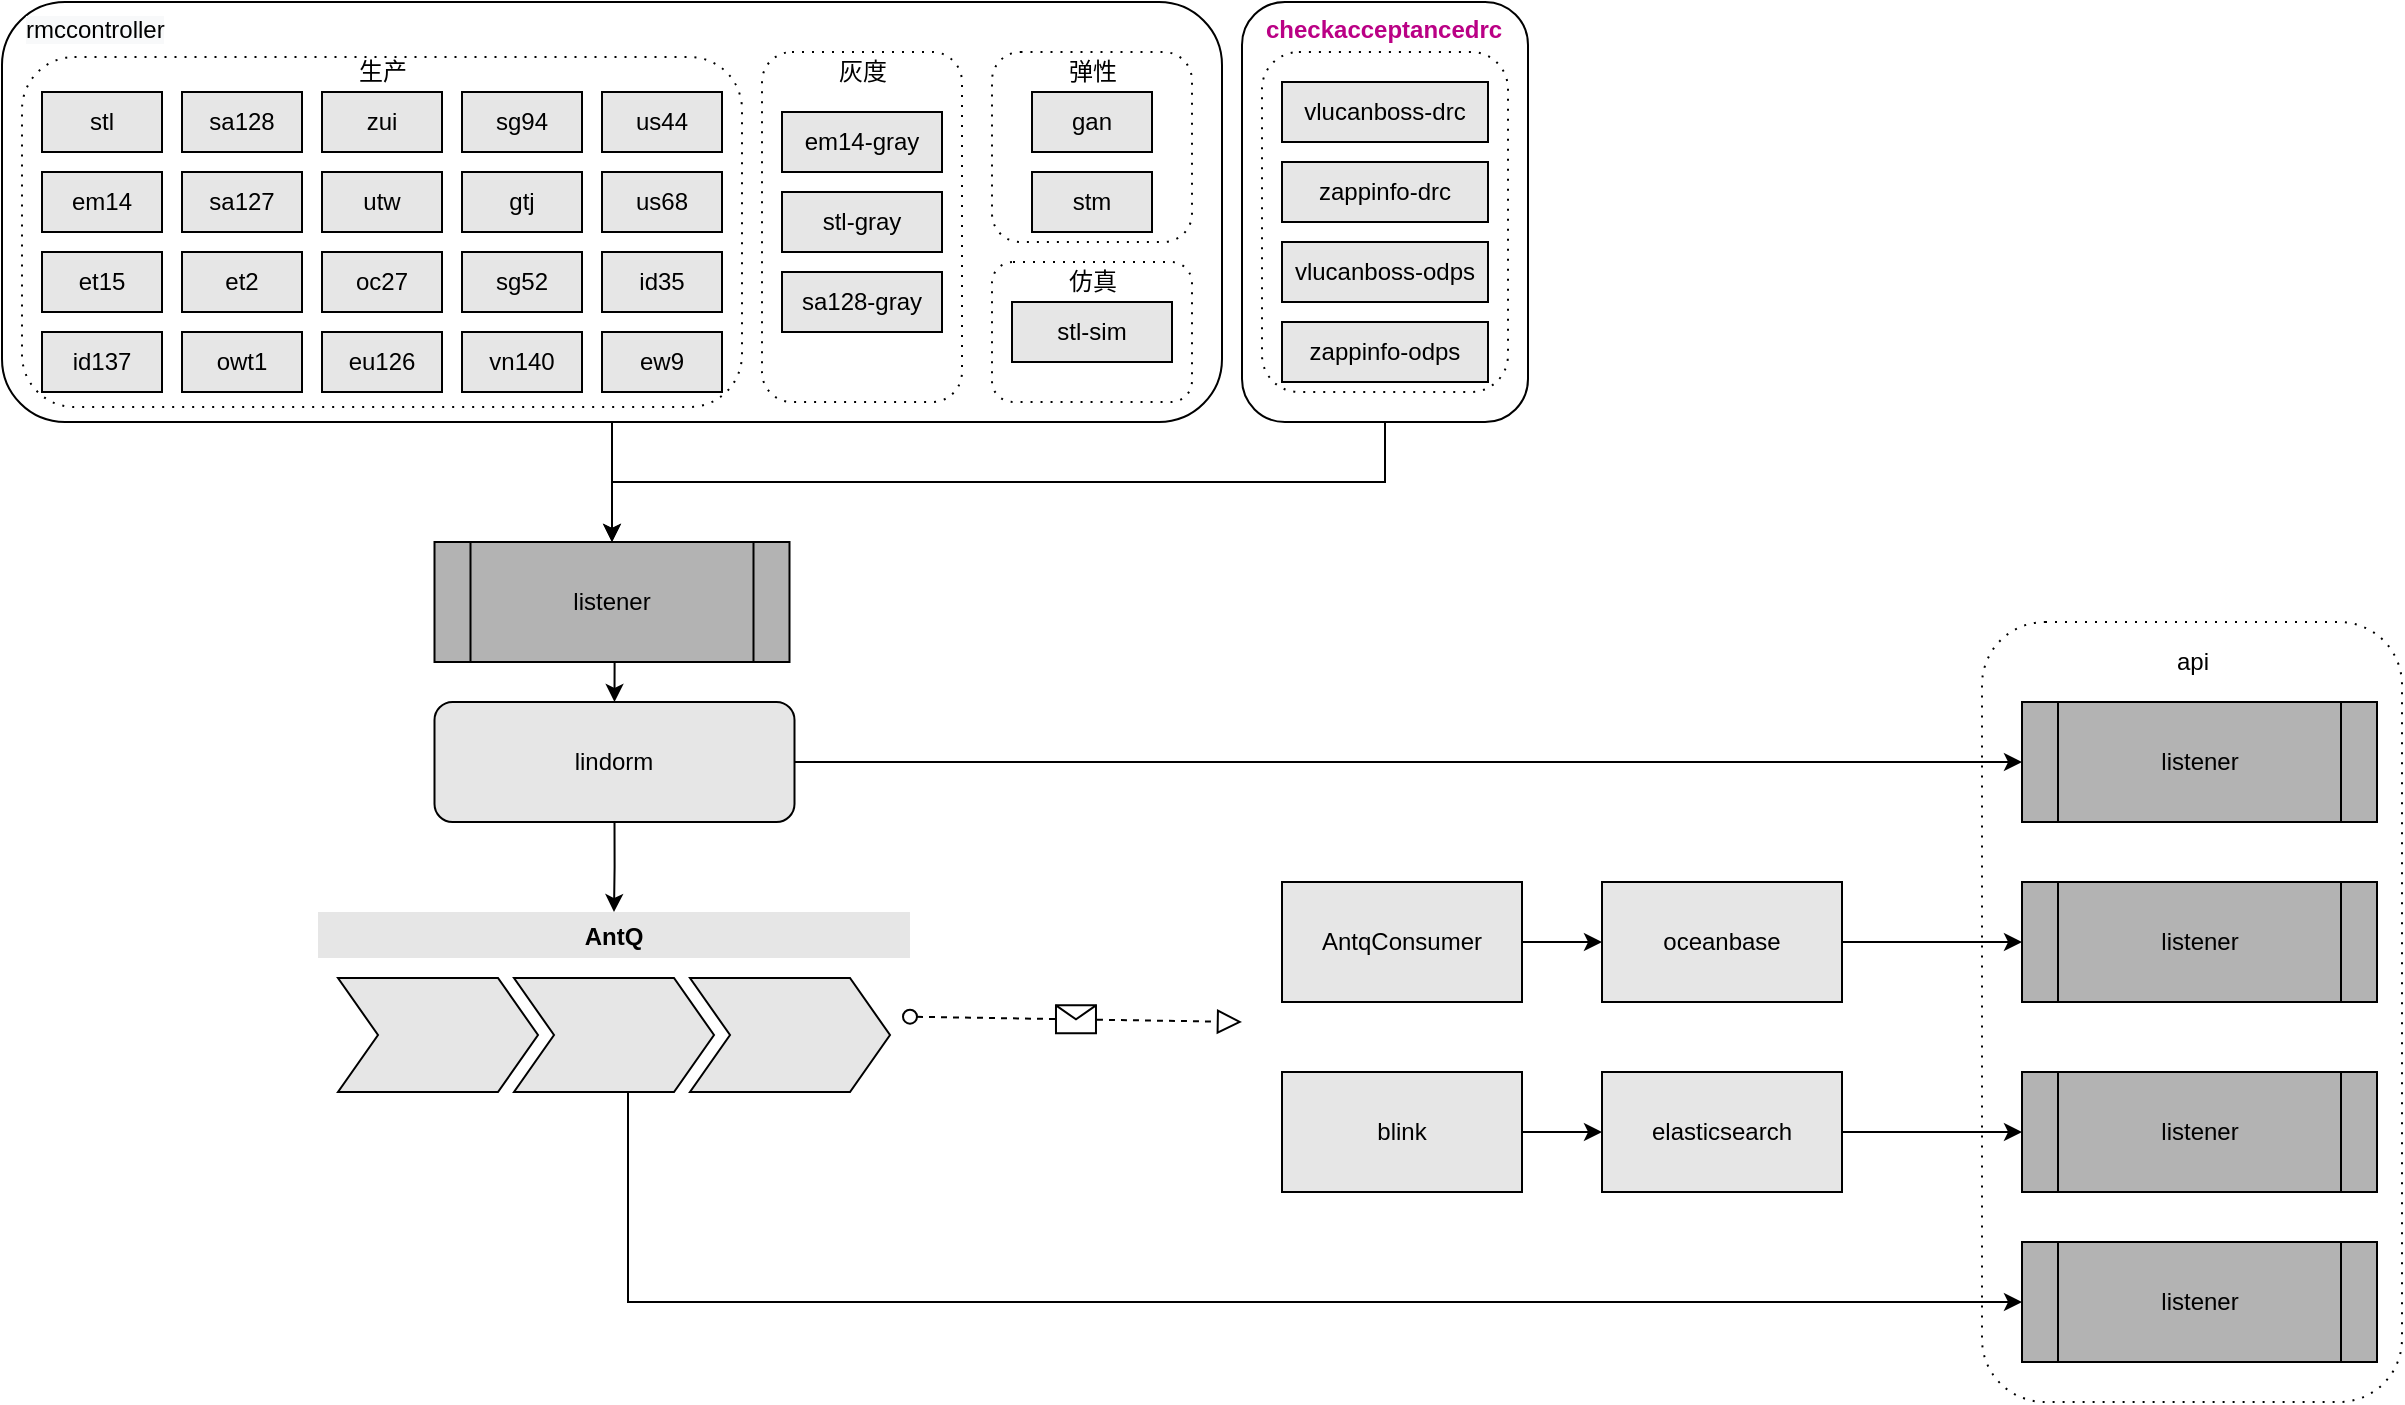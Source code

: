 <mxfile version="13.7.9" type="github">
  <diagram id="nsVZ0QjiAOskGajyH8Sn" name="Page-1">
    <mxGraphModel dx="1779" dy="938" grid="1" gridSize="10" guides="1" tooltips="1" connect="1" arrows="1" fold="1" page="1" pageScale="1" pageWidth="827" pageHeight="1169" math="0" shadow="0">
      <root>
        <mxCell id="0" />
        <mxCell id="1" parent="0" />
        <mxCell id="PoibLMgNMMtjzj_5lVRd-1" value="" style="rounded=1;whiteSpace=wrap;html=1;" vertex="1" parent="1">
          <mxGeometry x="160" y="130" width="610" height="210" as="geometry" />
        </mxCell>
        <mxCell id="PoibLMgNMMtjzj_5lVRd-183" value="" style="shape=ext;rounded=1;html=1;whiteSpace=wrap;dashed=1;dashPattern=1 4;" vertex="1" parent="1">
          <mxGeometry x="170" y="157.5" width="360" height="175" as="geometry" />
        </mxCell>
        <mxCell id="PoibLMgNMMtjzj_5lVRd-179" style="edgeStyle=orthogonalEdgeStyle;rounded=0;orthogonalLoop=1;jettySize=auto;html=1;exitX=0.5;exitY=1;exitDx=0;exitDy=0;entryX=0.5;entryY=0;entryDx=0;entryDy=0;strokeColor=#000000;fillColor=#E6E6E6;" edge="1" parent="1" source="PoibLMgNMMtjzj_5lVRd-1" target="PoibLMgNMMtjzj_5lVRd-172">
          <mxGeometry relative="1" as="geometry" />
        </mxCell>
        <mxCell id="PoibLMgNMMtjzj_5lVRd-2" value="" style="shape=ext;rounded=1;html=1;whiteSpace=wrap;dashed=1;dashPattern=1 4;" vertex="1" parent="1">
          <mxGeometry x="655" y="260" width="100" height="70" as="geometry" />
        </mxCell>
        <mxCell id="PoibLMgNMMtjzj_5lVRd-3" value="" style="shape=ext;rounded=1;html=1;whiteSpace=wrap;dashed=1;dashPattern=1 4;" vertex="1" parent="1">
          <mxGeometry x="655" y="155" width="100" height="95" as="geometry" />
        </mxCell>
        <mxCell id="PoibLMgNMMtjzj_5lVRd-4" value="" style="shape=ext;rounded=1;html=1;whiteSpace=wrap;dashed=1;dashPattern=1 4;" vertex="1" parent="1">
          <mxGeometry x="540" y="155" width="100" height="175" as="geometry" />
        </mxCell>
        <mxCell id="PoibLMgNMMtjzj_5lVRd-5" value="" style="shape=ext;rounded=1;html=1;whiteSpace=wrap;dashed=1;dashPattern=1 4;" vertex="1" parent="1">
          <mxGeometry x="1150" y="440" width="210" height="390" as="geometry" />
        </mxCell>
        <mxCell id="PoibLMgNMMtjzj_5lVRd-6" value="gtj" style="rounded=0;whiteSpace=wrap;html=1;fillColor=#E6E6E6;" vertex="1" parent="1">
          <mxGeometry x="390" y="215" width="60" height="30" as="geometry" />
        </mxCell>
        <mxCell id="PoibLMgNMMtjzj_5lVRd-7" value="sa128" style="rounded=0;whiteSpace=wrap;html=1;fillColor=#E6E6E6;" vertex="1" parent="1">
          <mxGeometry x="250" y="175" width="60" height="30" as="geometry" />
        </mxCell>
        <mxCell id="PoibLMgNMMtjzj_5lVRd-8" value="ew9" style="rounded=0;whiteSpace=wrap;html=1;fillColor=#E6E6E6;" vertex="1" parent="1">
          <mxGeometry x="460" y="295" width="60" height="30" as="geometry" />
        </mxCell>
        <mxCell id="PoibLMgNMMtjzj_5lVRd-9" value="gan" style="rounded=0;whiteSpace=wrap;html=1;fillColor=#E6E6E6;" vertex="1" parent="1">
          <mxGeometry x="675" y="175" width="60" height="30" as="geometry" />
        </mxCell>
        <mxCell id="PoibLMgNMMtjzj_5lVRd-10" value="et2" style="rounded=0;whiteSpace=wrap;html=1;fillColor=#E6E6E6;" vertex="1" parent="1">
          <mxGeometry x="250" y="255" width="60" height="30" as="geometry" />
        </mxCell>
        <mxCell id="PoibLMgNMMtjzj_5lVRd-11" value="zui" style="rounded=0;whiteSpace=wrap;html=1;fillColor=#E6E6E6;" vertex="1" parent="1">
          <mxGeometry x="320" y="175" width="60" height="30" as="geometry" />
        </mxCell>
        <mxCell id="PoibLMgNMMtjzj_5lVRd-12" value="et15" style="rounded=0;whiteSpace=wrap;html=1;fillColor=#E6E6E6;" vertex="1" parent="1">
          <mxGeometry x="180" y="255" width="60" height="30" as="geometry" />
        </mxCell>
        <mxCell id="PoibLMgNMMtjzj_5lVRd-13" value="stl" style="rounded=0;whiteSpace=wrap;html=1;fillColor=#E6E6E6;" vertex="1" parent="1">
          <mxGeometry x="180" y="175" width="60" height="30" as="geometry" />
        </mxCell>
        <mxCell id="PoibLMgNMMtjzj_5lVRd-14" value="em14" style="rounded=0;whiteSpace=wrap;html=1;fillColor=#E6E6E6;" vertex="1" parent="1">
          <mxGeometry x="180" y="215" width="60" height="30" as="geometry" />
        </mxCell>
        <mxCell id="PoibLMgNMMtjzj_5lVRd-15" value="us68" style="rounded=0;whiteSpace=wrap;html=1;fillColor=#E6E6E6;" vertex="1" parent="1">
          <mxGeometry x="460" y="215" width="60" height="30" as="geometry" />
        </mxCell>
        <mxCell id="PoibLMgNMMtjzj_5lVRd-16" value="owt1" style="rounded=0;whiteSpace=wrap;html=1;fillColor=#E6E6E6;" vertex="1" parent="1">
          <mxGeometry x="250" y="295" width="60" height="30" as="geometry" />
        </mxCell>
        <mxCell id="PoibLMgNMMtjzj_5lVRd-17" value="id137" style="rounded=0;whiteSpace=wrap;html=1;fillColor=#E6E6E6;" vertex="1" parent="1">
          <mxGeometry x="180" y="295" width="60" height="30" as="geometry" />
        </mxCell>
        <mxCell id="PoibLMgNMMtjzj_5lVRd-18" value="id35" style="rounded=0;whiteSpace=wrap;html=1;fillColor=#E6E6E6;" vertex="1" parent="1">
          <mxGeometry x="460" y="255" width="60" height="30" as="geometry" />
        </mxCell>
        <mxCell id="PoibLMgNMMtjzj_5lVRd-19" value="oc27" style="rounded=0;whiteSpace=wrap;html=1;fillColor=#E6E6E6;" vertex="1" parent="1">
          <mxGeometry x="320" y="255" width="60" height="30" as="geometry" />
        </mxCell>
        <mxCell id="PoibLMgNMMtjzj_5lVRd-20" value="us44" style="rounded=0;whiteSpace=wrap;html=1;fillColor=#E6E6E6;" vertex="1" parent="1">
          <mxGeometry x="460" y="175" width="60" height="30" as="geometry" />
        </mxCell>
        <mxCell id="PoibLMgNMMtjzj_5lVRd-21" value="sg52" style="rounded=0;whiteSpace=wrap;html=1;fillColor=#E6E6E6;" vertex="1" parent="1">
          <mxGeometry x="390" y="255" width="60" height="30" as="geometry" />
        </mxCell>
        <mxCell id="PoibLMgNMMtjzj_5lVRd-22" value="vn140" style="rounded=0;whiteSpace=wrap;html=1;fillColor=#E6E6E6;" vertex="1" parent="1">
          <mxGeometry x="390" y="295" width="60" height="30" as="geometry" />
        </mxCell>
        <mxCell id="PoibLMgNMMtjzj_5lVRd-23" value="stm" style="rounded=0;whiteSpace=wrap;html=1;fillColor=#E6E6E6;" vertex="1" parent="1">
          <mxGeometry x="675" y="215" width="60" height="30" as="geometry" />
        </mxCell>
        <mxCell id="PoibLMgNMMtjzj_5lVRd-24" value="sa127" style="rounded=0;whiteSpace=wrap;html=1;fillColor=#E6E6E6;" vertex="1" parent="1">
          <mxGeometry x="250" y="215" width="60" height="30" as="geometry" />
        </mxCell>
        <mxCell id="PoibLMgNMMtjzj_5lVRd-25" value="sg94" style="rounded=0;whiteSpace=wrap;html=1;fillColor=#E6E6E6;" vertex="1" parent="1">
          <mxGeometry x="390" y="175" width="60" height="30" as="geometry" />
        </mxCell>
        <mxCell id="PoibLMgNMMtjzj_5lVRd-26" value="utw" style="rounded=0;whiteSpace=wrap;html=1;fillColor=#E6E6E6;" vertex="1" parent="1">
          <mxGeometry x="320" y="215" width="60" height="30" as="geometry" />
        </mxCell>
        <mxCell id="PoibLMgNMMtjzj_5lVRd-178" style="edgeStyle=orthogonalEdgeStyle;rounded=0;orthogonalLoop=1;jettySize=auto;html=1;exitX=1;exitY=0.5;exitDx=0;exitDy=0;entryX=0;entryY=0.5;entryDx=0;entryDy=0;strokeColor=#000000;fillColor=#E6E6E6;" edge="1" parent="1" source="PoibLMgNMMtjzj_5lVRd-44" target="PoibLMgNMMtjzj_5lVRd-174">
          <mxGeometry relative="1" as="geometry" />
        </mxCell>
        <mxCell id="PoibLMgNMMtjzj_5lVRd-44" value="oceanbase" style="whiteSpace=wrap;html=1;rounded=0;fillColor=#E6E6E6;" vertex="1" parent="1">
          <mxGeometry x="960" y="570" width="120" height="60" as="geometry" />
        </mxCell>
        <mxCell id="PoibLMgNMMtjzj_5lVRd-47" value="" style="edgeStyle=orthogonalEdgeStyle;rounded=0;orthogonalLoop=1;jettySize=auto;html=1;fillColor=#E6E6E6;" edge="1" parent="1" source="PoibLMgNMMtjzj_5lVRd-48" target="PoibLMgNMMtjzj_5lVRd-50">
          <mxGeometry relative="1" as="geometry" />
        </mxCell>
        <mxCell id="PoibLMgNMMtjzj_5lVRd-48" value="blink" style="whiteSpace=wrap;html=1;rounded=0;fillColor=#E6E6E6;" vertex="1" parent="1">
          <mxGeometry x="800" y="665" width="120" height="60" as="geometry" />
        </mxCell>
        <mxCell id="PoibLMgNMMtjzj_5lVRd-177" style="edgeStyle=orthogonalEdgeStyle;rounded=0;orthogonalLoop=1;jettySize=auto;html=1;exitX=1;exitY=0.5;exitDx=0;exitDy=0;entryX=0;entryY=0.5;entryDx=0;entryDy=0;strokeColor=#000000;fillColor=#E6E6E6;" edge="1" parent="1" source="PoibLMgNMMtjzj_5lVRd-50" target="PoibLMgNMMtjzj_5lVRd-175">
          <mxGeometry relative="1" as="geometry" />
        </mxCell>
        <mxCell id="PoibLMgNMMtjzj_5lVRd-50" value="elasticsearch" style="whiteSpace=wrap;html=1;rounded=0;fillColor=#E6E6E6;" vertex="1" parent="1">
          <mxGeometry x="960" y="665" width="120" height="60" as="geometry" />
        </mxCell>
        <mxCell id="PoibLMgNMMtjzj_5lVRd-115" style="edgeStyle=orthogonalEdgeStyle;rounded=0;orthogonalLoop=1;jettySize=auto;html=1;exitX=0.5;exitY=1;exitDx=0;exitDy=0;" edge="1" parent="1" source="PoibLMgNMMtjzj_5lVRd-60" target="PoibLMgNMMtjzj_5lVRd-104">
          <mxGeometry relative="1" as="geometry" />
        </mxCell>
        <mxCell id="PoibLMgNMMtjzj_5lVRd-171" style="edgeStyle=orthogonalEdgeStyle;rounded=0;orthogonalLoop=1;jettySize=auto;html=1;exitX=1;exitY=0.5;exitDx=0;exitDy=0;strokeColor=#000000;fillColor=#E6E6E6;entryX=0;entryY=0.5;entryDx=0;entryDy=0;" edge="1" parent="1" source="PoibLMgNMMtjzj_5lVRd-60" target="PoibLMgNMMtjzj_5lVRd-173">
          <mxGeometry relative="1" as="geometry">
            <mxPoint x="1170" y="539.862" as="targetPoint" />
          </mxGeometry>
        </mxCell>
        <mxCell id="PoibLMgNMMtjzj_5lVRd-60" value="lindorm" style="rounded=1;whiteSpace=wrap;html=1;fillColor=#E6E6E6;" vertex="1" parent="1">
          <mxGeometry x="376.25" y="480" width="180" height="60" as="geometry" />
        </mxCell>
        <mxCell id="PoibLMgNMMtjzj_5lVRd-67" value="&lt;div style=&quot;text-align: left&quot;&gt;&lt;br&gt;&lt;/div&gt;" style="text;html=1;align=center;verticalAlign=middle;resizable=0;points=[];autosize=1;" vertex="1" parent="1">
          <mxGeometry x="725" y="305" width="20" height="20" as="geometry" />
        </mxCell>
        <mxCell id="PoibLMgNMMtjzj_5lVRd-92" value="eu126" style="rounded=0;whiteSpace=wrap;html=1;fillColor=#E6E6E6;" vertex="1" parent="1">
          <mxGeometry x="320" y="295" width="60" height="30" as="geometry" />
        </mxCell>
        <mxCell id="PoibLMgNMMtjzj_5lVRd-93" value="em14-gray" style="rounded=0;whiteSpace=wrap;html=1;fillColor=#E6E6E6;" vertex="1" parent="1">
          <mxGeometry x="550" y="185" width="80" height="30" as="geometry" />
        </mxCell>
        <mxCell id="PoibLMgNMMtjzj_5lVRd-94" value="stl-gray" style="rounded=0;whiteSpace=wrap;html=1;fillColor=#E6E6E6;" vertex="1" parent="1">
          <mxGeometry x="550" y="225" width="80" height="30" as="geometry" />
        </mxCell>
        <mxCell id="PoibLMgNMMtjzj_5lVRd-95" value="sa128-gray" style="rounded=0;whiteSpace=wrap;html=1;fillColor=#E6E6E6;" vertex="1" parent="1">
          <mxGeometry x="550" y="265" width="80" height="30" as="geometry" />
        </mxCell>
        <mxCell id="PoibLMgNMMtjzj_5lVRd-96" value="stl-sim" style="rounded=0;whiteSpace=wrap;html=1;fillColor=#E6E6E6;" vertex="1" parent="1">
          <mxGeometry x="665" y="280" width="80" height="30" as="geometry" />
        </mxCell>
        <mxCell id="PoibLMgNMMtjzj_5lVRd-97" value="生产" style="text;html=1;align=center;verticalAlign=middle;resizable=0;points=[];autosize=1;" vertex="1" parent="1">
          <mxGeometry x="330" y="155" width="40" height="20" as="geometry" />
        </mxCell>
        <mxCell id="PoibLMgNMMtjzj_5lVRd-98" value="灰度" style="text;html=1;align=center;verticalAlign=middle;resizable=0;points=[];autosize=1;" vertex="1" parent="1">
          <mxGeometry x="570" y="155" width="40" height="20" as="geometry" />
        </mxCell>
        <mxCell id="PoibLMgNMMtjzj_5lVRd-99" value="弹性" style="text;html=1;align=center;verticalAlign=middle;resizable=0;points=[];autosize=1;" vertex="1" parent="1">
          <mxGeometry x="685" y="155" width="40" height="20" as="geometry" />
        </mxCell>
        <mxCell id="PoibLMgNMMtjzj_5lVRd-100" value="仿真" style="text;html=1;align=center;verticalAlign=middle;resizable=0;points=[];autosize=1;" vertex="1" parent="1">
          <mxGeometry x="685" y="260" width="40" height="20" as="geometry" />
        </mxCell>
        <mxCell id="PoibLMgNMMtjzj_5lVRd-119" value="&lt;meta charset=&quot;utf-8&quot;&gt;&lt;span style=&quot;color: rgb(0, 0, 0); font-family: helvetica; font-size: 12px; font-style: normal; font-weight: 400; letter-spacing: normal; text-align: center; text-indent: 0px; text-transform: none; word-spacing: 0px; background-color: rgb(248, 249, 250); display: inline; float: none;&quot;&gt;rmccontroller&lt;/span&gt;" style="text;whiteSpace=wrap;html=1;" vertex="1" parent="1">
          <mxGeometry x="170" y="130" width="90" height="30" as="geometry" />
        </mxCell>
        <mxCell id="PoibLMgNMMtjzj_5lVRd-180" style="edgeStyle=orthogonalEdgeStyle;rounded=0;orthogonalLoop=1;jettySize=auto;html=1;exitX=0.5;exitY=1;exitDx=0;exitDy=0;entryX=0.5;entryY=0;entryDx=0;entryDy=0;strokeColor=#000000;fillColor=#E6E6E6;" edge="1" parent="1" source="PoibLMgNMMtjzj_5lVRd-120" target="PoibLMgNMMtjzj_5lVRd-172">
          <mxGeometry relative="1" as="geometry" />
        </mxCell>
        <mxCell id="PoibLMgNMMtjzj_5lVRd-120" value="" style="rounded=1;whiteSpace=wrap;html=1;" vertex="1" parent="1">
          <mxGeometry x="780" y="130" width="143" height="210" as="geometry" />
        </mxCell>
        <mxCell id="PoibLMgNMMtjzj_5lVRd-124" value="" style="shape=ext;rounded=1;html=1;whiteSpace=wrap;dashed=1;dashPattern=1 4;" vertex="1" parent="1">
          <mxGeometry x="790" y="155" width="123" height="170" as="geometry" />
        </mxCell>
        <mxCell id="PoibLMgNMMtjzj_5lVRd-132" value="vlucanboss-drc" style="rounded=0;whiteSpace=wrap;html=1;fillColor=#E6E6E6;" vertex="1" parent="1">
          <mxGeometry x="800" y="170" width="103" height="30" as="geometry" />
        </mxCell>
        <mxCell id="PoibLMgNMMtjzj_5lVRd-133" value="zappinfo-drc" style="rounded=0;whiteSpace=wrap;html=1;fillColor=#E6E6E6;" vertex="1" parent="1">
          <mxGeometry x="800" y="210" width="103" height="30" as="geometry" />
        </mxCell>
        <mxCell id="PoibLMgNMMtjzj_5lVRd-156" value="&lt;font color=&quot;rgba(0, 0, 0, 0.851)&quot; style=&quot;font-size: 12px&quot;&gt;&lt;span style=&quot;background-color: rgb(255 , 255 , 255)&quot;&gt;&lt;b&gt;checkacceptancedrc&lt;/b&gt;&lt;/span&gt;&lt;/font&gt;" style="text;whiteSpace=wrap;html=1;" vertex="1" parent="1">
          <mxGeometry x="790" y="130" width="90" height="30" as="geometry" />
        </mxCell>
        <mxCell id="PoibLMgNMMtjzj_5lVRd-157" value="" style="startArrow=oval;startFill=0;startSize=7;endArrow=block;endFill=0;endSize=10;dashed=1;html=1;strokeColor=#000000;fillColor=#E6E6E6;" edge="1" parent="1" source="PoibLMgNMMtjzj_5lVRd-104">
          <mxGeometry relative="1" as="geometry">
            <mxPoint x="860" y="500" as="sourcePoint" />
            <mxPoint x="780" y="640" as="targetPoint" />
          </mxGeometry>
        </mxCell>
        <mxCell id="PoibLMgNMMtjzj_5lVRd-158" value="" style="shape=message;html=1;outlineConnect=0;" vertex="1" parent="PoibLMgNMMtjzj_5lVRd-157">
          <mxGeometry width="20" height="14" relative="1" as="geometry">
            <mxPoint x="-10" y="-7" as="offset" />
          </mxGeometry>
        </mxCell>
        <mxCell id="PoibLMgNMMtjzj_5lVRd-163" style="edgeStyle=orthogonalEdgeStyle;rounded=0;orthogonalLoop=1;jettySize=auto;html=1;exitX=1;exitY=0.5;exitDx=0;exitDy=0;entryX=0;entryY=0.5;entryDx=0;entryDy=0;strokeColor=#000000;fillColor=#E6E6E6;" edge="1" parent="1" source="PoibLMgNMMtjzj_5lVRd-159" target="PoibLMgNMMtjzj_5lVRd-44">
          <mxGeometry relative="1" as="geometry" />
        </mxCell>
        <mxCell id="PoibLMgNMMtjzj_5lVRd-159" value="AntqConsumer" style="whiteSpace=wrap;html=1;rounded=0;fillColor=#E6E6E6;" vertex="1" parent="1">
          <mxGeometry x="800" y="570" width="120" height="60" as="geometry" />
        </mxCell>
        <mxCell id="PoibLMgNMMtjzj_5lVRd-164" value="vlucanboss-odps" style="rounded=0;whiteSpace=wrap;html=1;fillColor=#E6E6E6;" vertex="1" parent="1">
          <mxGeometry x="800" y="250" width="103" height="30" as="geometry" />
        </mxCell>
        <mxCell id="PoibLMgNMMtjzj_5lVRd-165" value="zappinfo-odps" style="rounded=0;whiteSpace=wrap;html=1;fillColor=#E6E6E6;" vertex="1" parent="1">
          <mxGeometry x="800" y="290" width="103" height="30" as="geometry" />
        </mxCell>
        <mxCell id="PoibLMgNMMtjzj_5lVRd-181" style="edgeStyle=orthogonalEdgeStyle;rounded=0;orthogonalLoop=1;jettySize=auto;html=1;exitX=0.5;exitY=1;exitDx=0;exitDy=0;entryX=0.5;entryY=0;entryDx=0;entryDy=0;strokeColor=#000000;fillColor=#E6E6E6;" edge="1" parent="1" source="PoibLMgNMMtjzj_5lVRd-172" target="PoibLMgNMMtjzj_5lVRd-60">
          <mxGeometry relative="1" as="geometry" />
        </mxCell>
        <mxCell id="PoibLMgNMMtjzj_5lVRd-172" value="&lt;span&gt;listener&lt;/span&gt;" style="shape=process;whiteSpace=wrap;html=1;backgroundOutline=1;strokeColor=#000000;fillColor=#B3B3B3;" vertex="1" parent="1">
          <mxGeometry x="376.25" y="400" width="177.5" height="60" as="geometry" />
        </mxCell>
        <mxCell id="PoibLMgNMMtjzj_5lVRd-173" value="&lt;span&gt;listener&lt;/span&gt;" style="shape=process;whiteSpace=wrap;html=1;backgroundOutline=1;strokeColor=#000000;fillColor=#B3B3B3;" vertex="1" parent="1">
          <mxGeometry x="1170" y="480" width="177.5" height="60" as="geometry" />
        </mxCell>
        <mxCell id="PoibLMgNMMtjzj_5lVRd-174" value="&lt;span&gt;listener&lt;/span&gt;" style="shape=process;whiteSpace=wrap;html=1;backgroundOutline=1;strokeColor=#000000;fillColor=#B3B3B3;" vertex="1" parent="1">
          <mxGeometry x="1170" y="570" width="177.5" height="60" as="geometry" />
        </mxCell>
        <mxCell id="PoibLMgNMMtjzj_5lVRd-175" value="&lt;span&gt;listener&lt;/span&gt;" style="shape=process;whiteSpace=wrap;html=1;backgroundOutline=1;strokeColor=#000000;fillColor=#B3B3B3;" vertex="1" parent="1">
          <mxGeometry x="1170" y="665" width="177.5" height="60" as="geometry" />
        </mxCell>
        <mxCell id="PoibLMgNMMtjzj_5lVRd-176" value="&lt;span&gt;listener&lt;/span&gt;" style="shape=process;whiteSpace=wrap;html=1;backgroundOutline=1;strokeColor=#000000;fillColor=#B3B3B3;" vertex="1" parent="1">
          <mxGeometry x="1170" y="750" width="177.5" height="60" as="geometry" />
        </mxCell>
        <mxCell id="PoibLMgNMMtjzj_5lVRd-182" style="edgeStyle=orthogonalEdgeStyle;rounded=0;orthogonalLoop=1;jettySize=auto;html=1;entryX=0;entryY=0.5;entryDx=0;entryDy=0;strokeColor=#000000;fillColor=#E6E6E6;" edge="1" parent="1" source="PoibLMgNMMtjzj_5lVRd-106" target="PoibLMgNMMtjzj_5lVRd-176">
          <mxGeometry relative="1" as="geometry">
            <Array as="points">
              <mxPoint x="473" y="780" />
            </Array>
          </mxGeometry>
        </mxCell>
        <mxCell id="PoibLMgNMMtjzj_5lVRd-104" value="AntQ" style="swimlane;childLayout=stackLayout;horizontal=1;fillColor=#E6E6E6;horizontalStack=1;resizeParent=1;resizeParentMax=0;resizeLast=0;collapsible=0;strokeColor=none;stackBorder=10;stackSpacing=-12;resizable=1;align=center;points=[];fontColor=#000000;" vertex="1" parent="1">
          <mxGeometry x="318" y="585" width="296" height="100" as="geometry" />
        </mxCell>
        <mxCell id="PoibLMgNMMtjzj_5lVRd-105" value="" style="shape=step;perimeter=stepPerimeter;fixedSize=1;points=[];fillColor=#E6E6E6;" vertex="1" parent="PoibLMgNMMtjzj_5lVRd-104">
          <mxGeometry x="10" y="33" width="100" height="57" as="geometry" />
        </mxCell>
        <mxCell id="PoibLMgNMMtjzj_5lVRd-106" value="" style="shape=step;perimeter=stepPerimeter;fixedSize=1;points=[];fillColor=#E6E6E6;" vertex="1" parent="PoibLMgNMMtjzj_5lVRd-104">
          <mxGeometry x="98" y="33" width="100" height="57" as="geometry" />
        </mxCell>
        <mxCell id="PoibLMgNMMtjzj_5lVRd-107" value="" style="shape=step;perimeter=stepPerimeter;fixedSize=1;points=[];fillColor=#E6E6E6;" vertex="1" parent="PoibLMgNMMtjzj_5lVRd-104">
          <mxGeometry x="186" y="33" width="100" height="57" as="geometry" />
        </mxCell>
        <mxCell id="PoibLMgNMMtjzj_5lVRd-185" value="api" style="text;html=1;align=center;verticalAlign=middle;resizable=0;points=[];autosize=1;" vertex="1" parent="1">
          <mxGeometry x="1240" y="450" width="30" height="20" as="geometry" />
        </mxCell>
      </root>
    </mxGraphModel>
  </diagram>
</mxfile>

